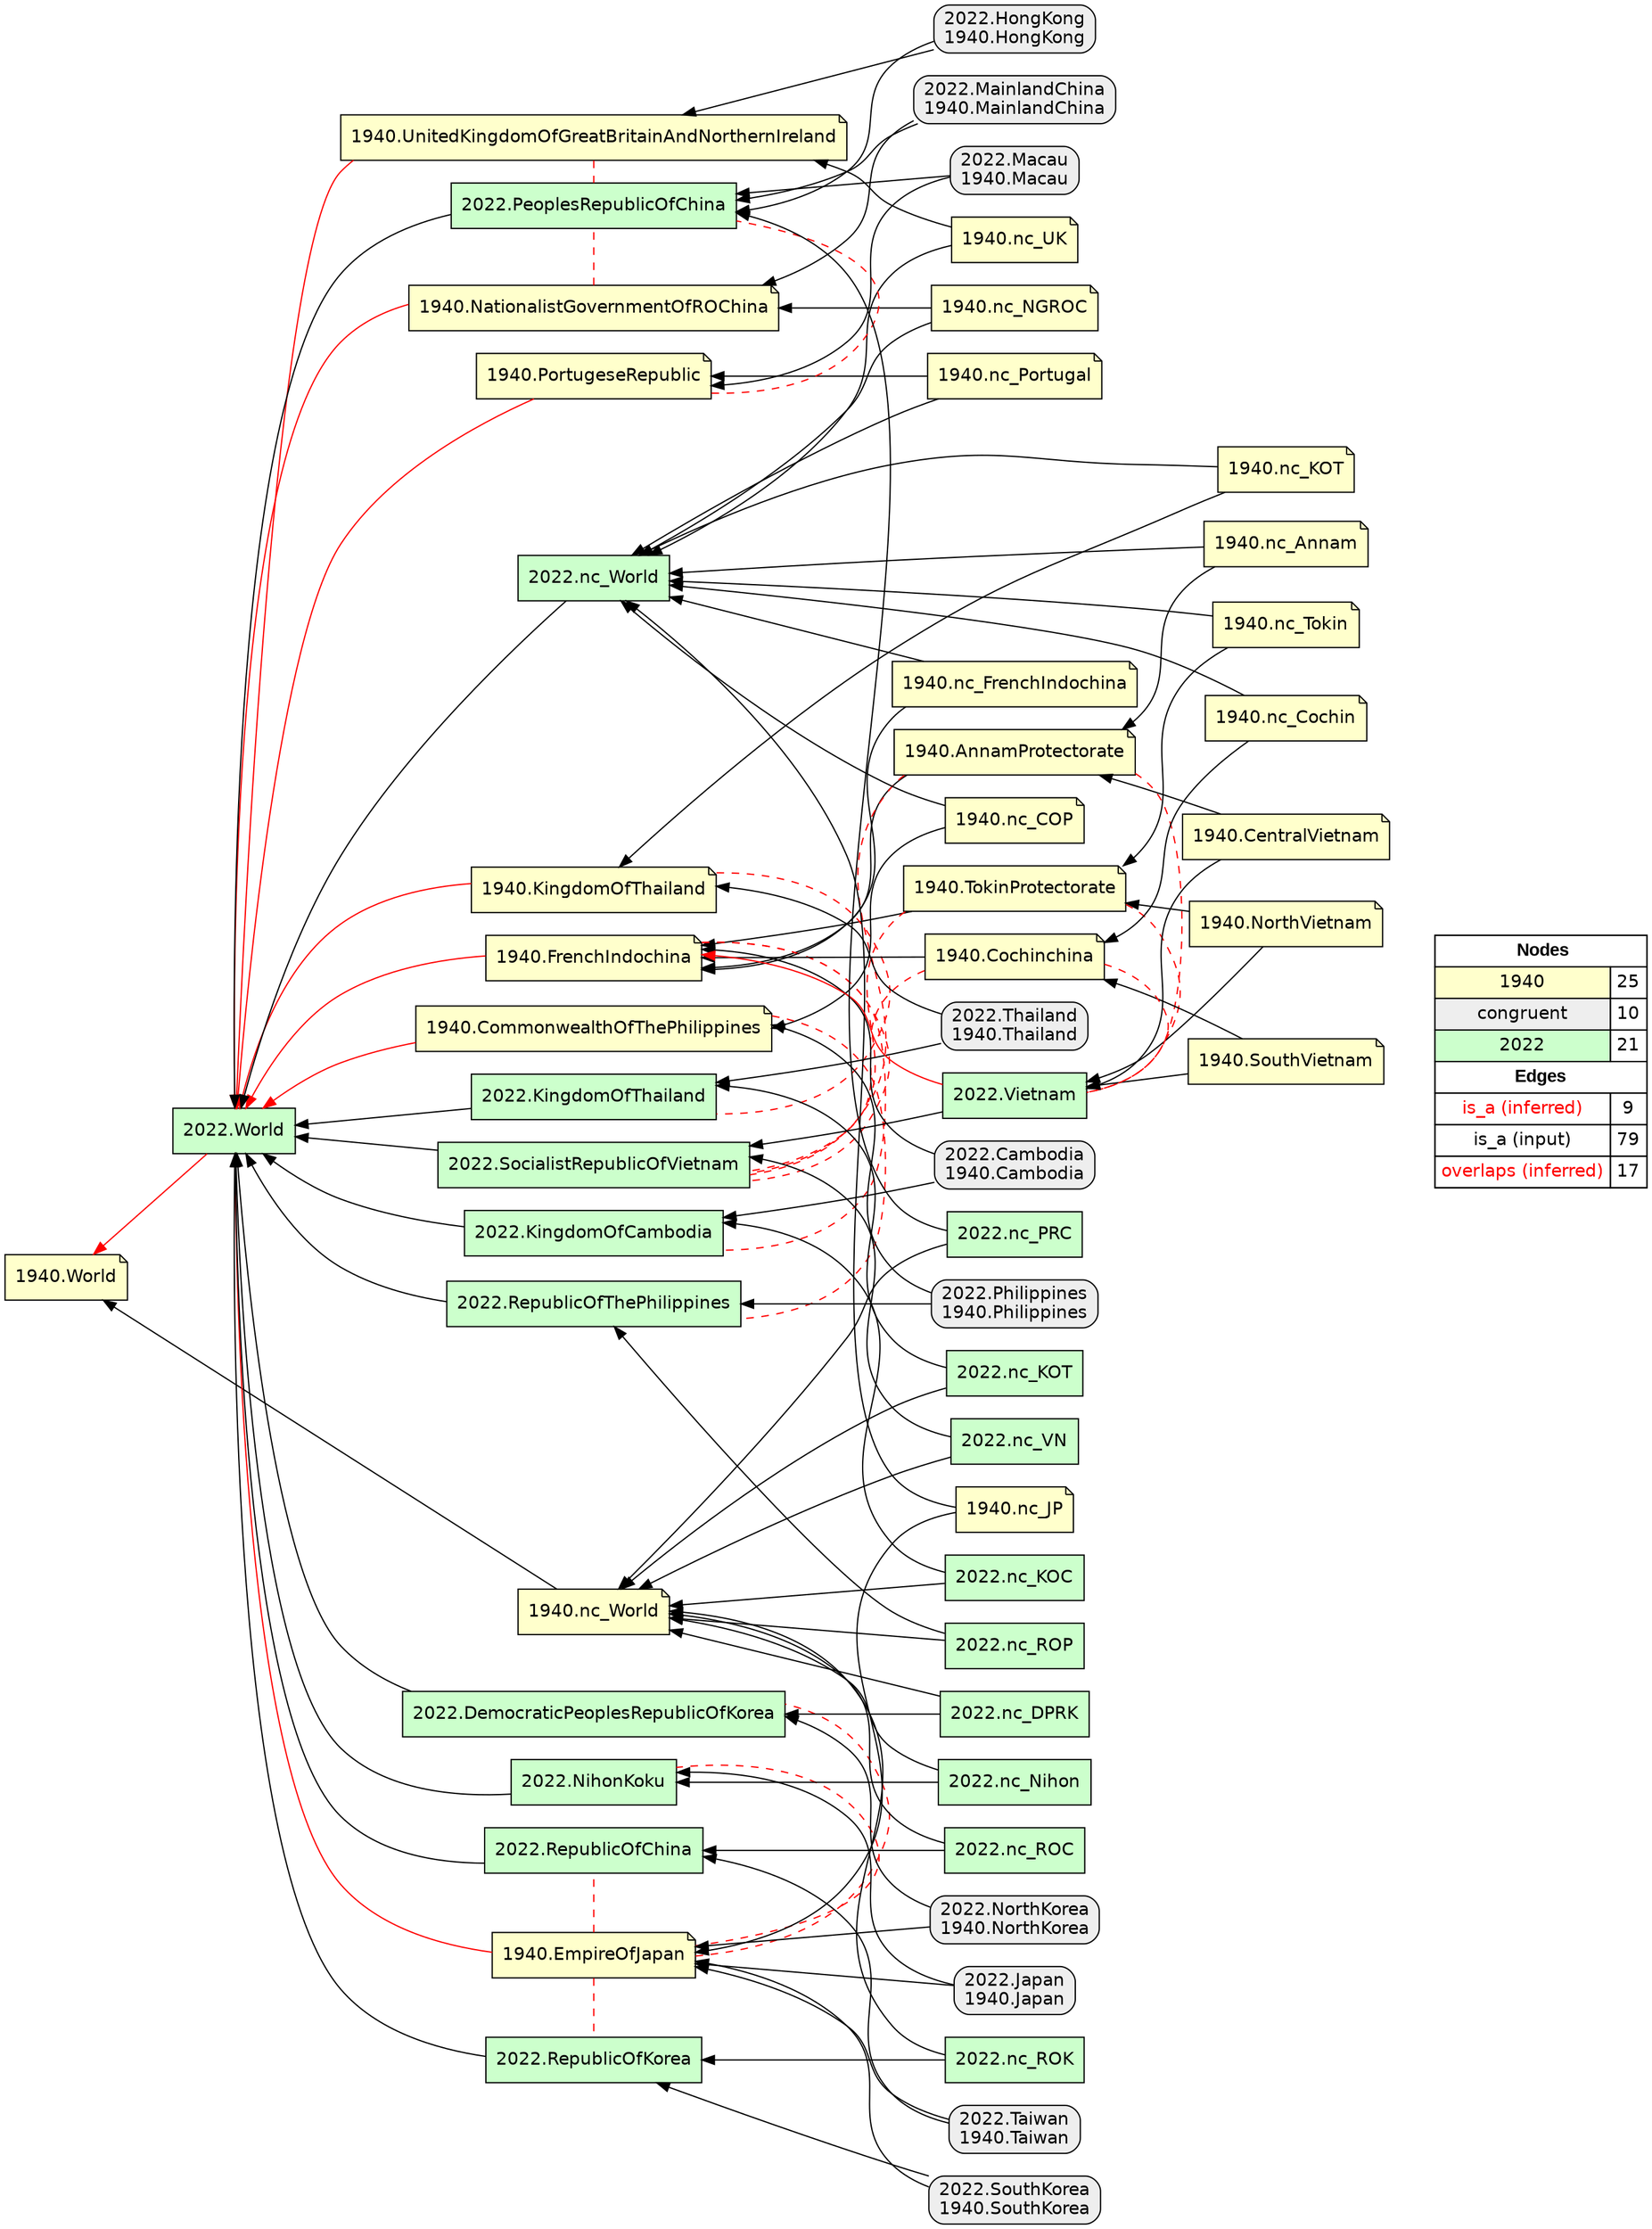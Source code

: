 digraph{
rankdir=RL
node[shape=note style=filled fillcolor="#FFFFCC" fontname="helvetica"] 
"1940.nc_KOT"
"1940.nc_UK"
"1940.TokinProtectorate"
"1940.AnnamProtectorate"
"1940.FrenchIndochina"
"1940.CentralVietnam"
"1940.nc_FrenchIndochina"
"1940.UnitedKingdomOfGreatBritainAndNorthernIreland"
"1940.nc_Tokin"
"1940.nc_World"
"1940.nc_NGROC"
"1940.World"
"1940.nc_Portugal"
"1940.KingdomOfThailand"
"1940.EmpireOfJapan"
"1940.nc_COP"
"1940.SouthVietnam"
"1940.NorthVietnam"
"1940.Cochinchina"
"1940.NationalistGovernmentOfROChina"
"1940.CommonwealthOfThePhilippines"
"1940.nc_Annam"
"1940.PortugeseRepublic"
"1940.nc_JP"
"1940.nc_Cochin"
node[shape=box style="filled,rounded" fillcolor="#EEEEEE" fontname="helvetica"] 
"2022.Taiwan\n1940.Taiwan"
"2022.Japan\n1940.Japan"
"2022.SouthKorea\n1940.SouthKorea"
"2022.Cambodia\n1940.Cambodia"
"2022.Philippines\n1940.Philippines"
"2022.HongKong\n1940.HongKong"
"2022.MainlandChina\n1940.MainlandChina"
"2022.Thailand\n1940.Thailand"
"2022.NorthKorea\n1940.NorthKorea"
"2022.Macau\n1940.Macau"
node[shape=box style=filled fillcolor="#CCFFCC" fontname="helvetica"] 
"2022.nc_Nihon"
"2022.nc_VN"
"2022.SocialistRepublicOfVietnam"
"2022.nc_ROC"
"2022.RepublicOfKorea"
"2022.DemocraticPeoplesRepublicOfKorea"
"2022.nc_World"
"2022.PeoplesRepublicOfChina"
"2022.nc_ROP"
"2022.nc_DPRK"
"2022.RepublicOfChina"
"2022.RepublicOfThePhilippines"
"2022.World"
"2022.Vietnam"
"2022.NihonKoku"
"2022.KingdomOfThailand"
"2022.nc_PRC"
"2022.nc_ROK"
"2022.nc_KOC"
"2022.nc_KOT"
"2022.KingdomOfCambodia"
edge[arrowhead=normal style=solid color="#FF0000" constraint=true penwidth=1]
"1940.CommonwealthOfThePhilippines" -> "2022.World"
"2022.Vietnam" -> "1940.FrenchIndochina"
"1940.UnitedKingdomOfGreatBritainAndNorthernIreland" -> "2022.World"
"2022.World" -> "1940.World"
"1940.EmpireOfJapan" -> "2022.World"
"1940.PortugeseRepublic" -> "2022.World"
"1940.KingdomOfThailand" -> "2022.World"
"1940.FrenchIndochina" -> "2022.World"
"1940.NationalistGovernmentOfROChina" -> "2022.World"
edge[arrowhead=normal style=solid color="#000000" constraint=true penwidth=1]
"2022.nc_ROC" -> "2022.RepublicOfChina"
"2022.nc_ROK" -> "2022.RepublicOfKorea"
"1940.nc_FrenchIndochina" -> "2022.nc_World"
"2022.RepublicOfKorea" -> "2022.World"
"1940.nc_COP" -> "1940.CommonwealthOfThePhilippines"
"1940.CentralVietnam" -> "1940.AnnamProtectorate"
"1940.nc_NGROC" -> "1940.NationalistGovernmentOfROChina"
"1940.SouthVietnam" -> "2022.Vietnam"
"1940.nc_KOT" -> "2022.nc_World"
"2022.NorthKorea\n1940.NorthKorea" -> "2022.DemocraticPeoplesRepublicOfKorea"
"1940.nc_KOT" -> "1940.KingdomOfThailand"
"1940.nc_NGROC" -> "2022.nc_World"
"2022.nc_ROC" -> "1940.nc_World"
"2022.nc_Nihon" -> "2022.NihonKoku"
"2022.Taiwan\n1940.Taiwan" -> "1940.EmpireOfJapan"
"1940.Cochinchina" -> "1940.FrenchIndochina"
"2022.nc_PRC" -> "1940.nc_World"
"2022.MainlandChina\n1940.MainlandChina" -> "1940.NationalistGovernmentOfROChina"
"2022.SocialistRepublicOfVietnam" -> "2022.World"
"1940.nc_JP" -> "2022.nc_World"
"1940.nc_UK" -> "2022.nc_World"
"2022.nc_KOT" -> "2022.KingdomOfThailand"
"2022.HongKong\n1940.HongKong" -> "2022.PeoplesRepublicOfChina"
"1940.AnnamProtectorate" -> "1940.FrenchIndochina"
"2022.RepublicOfChina" -> "2022.World"
"2022.nc_Nihon" -> "1940.nc_World"
"1940.NorthVietnam" -> "1940.TokinProtectorate"
"2022.KingdomOfCambodia" -> "2022.World"
"2022.Cambodia\n1940.Cambodia" -> "2022.KingdomOfCambodia"
"1940.NorthVietnam" -> "2022.Vietnam"
"2022.nc_ROP" -> "1940.nc_World"
"2022.nc_ROK" -> "1940.nc_World"
"1940.CentralVietnam" -> "2022.Vietnam"
"2022.nc_VN" -> "1940.nc_World"
"2022.MainlandChina\n1940.MainlandChina" -> "2022.PeoplesRepublicOfChina"
"1940.nc_UK" -> "1940.UnitedKingdomOfGreatBritainAndNorthernIreland"
"1940.nc_Cochin" -> "1940.Cochinchina"
"2022.nc_KOT" -> "1940.nc_World"
"2022.DemocraticPeoplesRepublicOfKorea" -> "2022.World"
"1940.nc_Tokin" -> "2022.nc_World"
"1940.nc_FrenchIndochina" -> "1940.FrenchIndochina"
"1940.nc_Annam" -> "2022.nc_World"
"2022.NihonKoku" -> "2022.World"
"1940.SouthVietnam" -> "1940.Cochinchina"
"2022.Japan\n1940.Japan" -> "1940.EmpireOfJapan"
"2022.nc_DPRK" -> "2022.DemocraticPeoplesRepublicOfKorea"
"2022.nc_ROP" -> "2022.RepublicOfThePhilippines"
"1940.nc_Cochin" -> "2022.nc_World"
"2022.Macau\n1940.Macau" -> "2022.PeoplesRepublicOfChina"
"2022.NorthKorea\n1940.NorthKorea" -> "1940.EmpireOfJapan"
"2022.nc_VN" -> "2022.SocialistRepublicOfVietnam"
"1940.nc_Annam" -> "1940.AnnamProtectorate"
"2022.Cambodia\n1940.Cambodia" -> "1940.FrenchIndochina"
"1940.nc_Portugal" -> "1940.PortugeseRepublic"
"2022.nc_World" -> "2022.World"
"2022.Philippines\n1940.Philippines" -> "1940.CommonwealthOfThePhilippines"
"1940.TokinProtectorate" -> "1940.FrenchIndochina"
"2022.Vietnam" -> "2022.SocialistRepublicOfVietnam"
"2022.Macau\n1940.Macau" -> "1940.PortugeseRepublic"
"1940.nc_Portugal" -> "2022.nc_World"
"2022.RepublicOfThePhilippines" -> "2022.World"
"2022.SouthKorea\n1940.SouthKorea" -> "2022.RepublicOfKorea"
"2022.Philippines\n1940.Philippines" -> "2022.RepublicOfThePhilippines"
"2022.Japan\n1940.Japan" -> "2022.NihonKoku"
"2022.PeoplesRepublicOfChina" -> "2022.World"
"1940.nc_JP" -> "1940.EmpireOfJapan"
"2022.nc_DPRK" -> "1940.nc_World"
"2022.nc_KOC" -> "1940.nc_World"
"2022.Thailand\n1940.Thailand" -> "2022.KingdomOfThailand"
"1940.nc_Tokin" -> "1940.TokinProtectorate"
"2022.HongKong\n1940.HongKong" -> "1940.UnitedKingdomOfGreatBritainAndNorthernIreland"
"2022.Taiwan\n1940.Taiwan" -> "2022.RepublicOfChina"
"1940.nc_World" -> "1940.World"
"2022.nc_KOC" -> "2022.KingdomOfCambodia"
"2022.SouthKorea\n1940.SouthKorea" -> "1940.EmpireOfJapan"
"2022.KingdomOfThailand" -> "2022.World"
"1940.nc_COP" -> "2022.nc_World"
"2022.nc_PRC" -> "2022.PeoplesRepublicOfChina"
"2022.Thailand\n1940.Thailand" -> "1940.KingdomOfThailand"
edge[arrowhead=normal style=dotted color="#000000" constraint=true penwidth=1]
edge[arrowhead=none style=dashed color="#FF0000" constraint=false penwidth=1]
"1940.EmpireOfJapan" -> "2022.DemocraticPeoplesRepublicOfKorea"
"1940.EmpireOfJapan" -> "2022.RepublicOfKorea"
"1940.EmpireOfJapan" -> "2022.NihonKoku"
"1940.FrenchIndochina" -> "2022.KingdomOfCambodia"
"1940.NationalistGovernmentOfROChina" -> "2022.PeoplesRepublicOfChina"
"1940.Cochinchina" -> "2022.SocialistRepublicOfVietnam"
"1940.KingdomOfThailand" -> "2022.KingdomOfThailand"
"1940.UnitedKingdomOfGreatBritainAndNorthernIreland" -> "2022.PeoplesRepublicOfChina"
"1940.PortugeseRepublic" -> "2022.PeoplesRepublicOfChina"
"1940.CommonwealthOfThePhilippines" -> "2022.RepublicOfThePhilippines"
"1940.AnnamProtectorate" -> "2022.SocialistRepublicOfVietnam"
"1940.AnnamProtectorate" -> "2022.Vietnam"
"1940.TokinProtectorate" -> "2022.SocialistRepublicOfVietnam"
"1940.Cochinchina" -> "2022.Vietnam"
"1940.FrenchIndochina" -> "2022.SocialistRepublicOfVietnam"
"1940.TokinProtectorate" -> "2022.Vietnam"
"1940.EmpireOfJapan" -> "2022.RepublicOfChina"
node[shape=box] 
{rank=source Legend [fillcolor= white margin=0 label=< 
 <TABLE BORDER="0" CELLBORDER="1" CELLSPACING="0" CELLPADDING="4"> 
<TR> <TD COLSPAN="2"><font face="Arial Black"> Nodes</font></TD> </TR> 
<TR> 
 <TD bgcolor="#FFFFCC" fontname="helvetica">1940</TD> 
 <TD>25</TD> 
 </TR> 
<TR> 
 <TD bgcolor="#EEEEEE" fontname="helvetica">congruent</TD> 
 <TD>10</TD> 
 </TR> 
<TR> 
 <TD bgcolor="#CCFFCC" fontname="helvetica">2022</TD> 
 <TD>21</TD> 
 </TR> 
<TR> <TD COLSPAN="2"><font face = "Arial Black"> Edges </font></TD> </TR> 
<TR> 
 <TD><font color ="#FF0000">is_a (inferred)</font></TD><TD>9</TD>
</TR>
<TR> 
 <TD><font color ="#000000">is_a (input)</font></TD><TD>79</TD>
</TR>
<TR> 
 <TD><font color ="#FF0000">overlaps (inferred)</font></TD><TD>17</TD>
</TR>
</TABLE> 
 >] } 
}